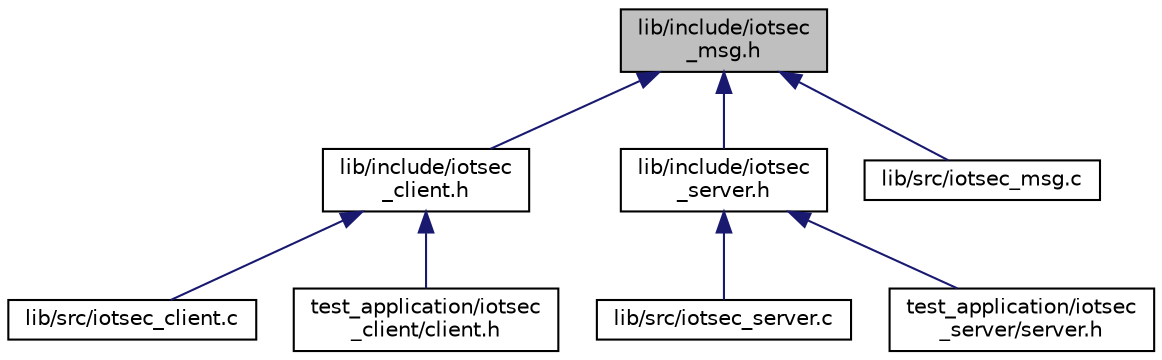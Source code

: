 digraph "lib/include/iotsec_msg.h"
{
 // LATEX_PDF_SIZE
  edge [fontname="Helvetica",fontsize="10",labelfontname="Helvetica",labelfontsize="10"];
  node [fontname="Helvetica",fontsize="10",shape=record];
  Node1 [label="lib/include/iotsec\l_msg.h",height=0.2,width=0.4,color="black", fillcolor="grey75", style="filled", fontcolor="black",tooltip="Include file for the IOTsec message parser/formatter library."];
  Node1 -> Node2 [dir="back",color="midnightblue",fontsize="10",style="solid",fontname="Helvetica"];
  Node2 [label="lib/include/iotsec\l_client.h",height=0.2,width=0.4,color="black", fillcolor="white", style="filled",URL="$iotsec__client_8h.html",tooltip="Include file for the IOTsec client library."];
  Node2 -> Node3 [dir="back",color="midnightblue",fontsize="10",style="solid",fontname="Helvetica"];
  Node3 [label="lib/src/iotsec_client.c",height=0.2,width=0.4,color="black", fillcolor="white", style="filled",URL="$iotsec__client_8c.html",tooltip="Source file for the IOTsec client library."];
  Node2 -> Node4 [dir="back",color="midnightblue",fontsize="10",style="solid",fontname="Helvetica"];
  Node4 [label="test_application/iotsec\l_client/client.h",height=0.2,width=0.4,color="black", fillcolor="white", style="filled",URL="$client_8h_source.html",tooltip=" "];
  Node1 -> Node5 [dir="back",color="midnightblue",fontsize="10",style="solid",fontname="Helvetica"];
  Node5 [label="lib/include/iotsec\l_server.h",height=0.2,width=0.4,color="black", fillcolor="white", style="filled",URL="$iotsec__server_8h.html",tooltip="Include file for the IOTsec server library."];
  Node5 -> Node6 [dir="back",color="midnightblue",fontsize="10",style="solid",fontname="Helvetica"];
  Node6 [label="lib/src/iotsec_server.c",height=0.2,width=0.4,color="black", fillcolor="white", style="filled",URL="$iotsec__server_8c.html",tooltip="Source file for the IOTsec server library."];
  Node5 -> Node7 [dir="back",color="midnightblue",fontsize="10",style="solid",fontname="Helvetica"];
  Node7 [label="test_application/iotsec\l_server/server.h",height=0.2,width=0.4,color="black", fillcolor="white", style="filled",URL="$server_8h_source.html",tooltip=" "];
  Node1 -> Node8 [dir="back",color="midnightblue",fontsize="10",style="solid",fontname="Helvetica"];
  Node8 [label="lib/src/iotsec_msg.c",height=0.2,width=0.4,color="black", fillcolor="white", style="filled",URL="$iotsec__msg_8c.html",tooltip="Source file for the IOTsec message parser/formatter library."];
}
